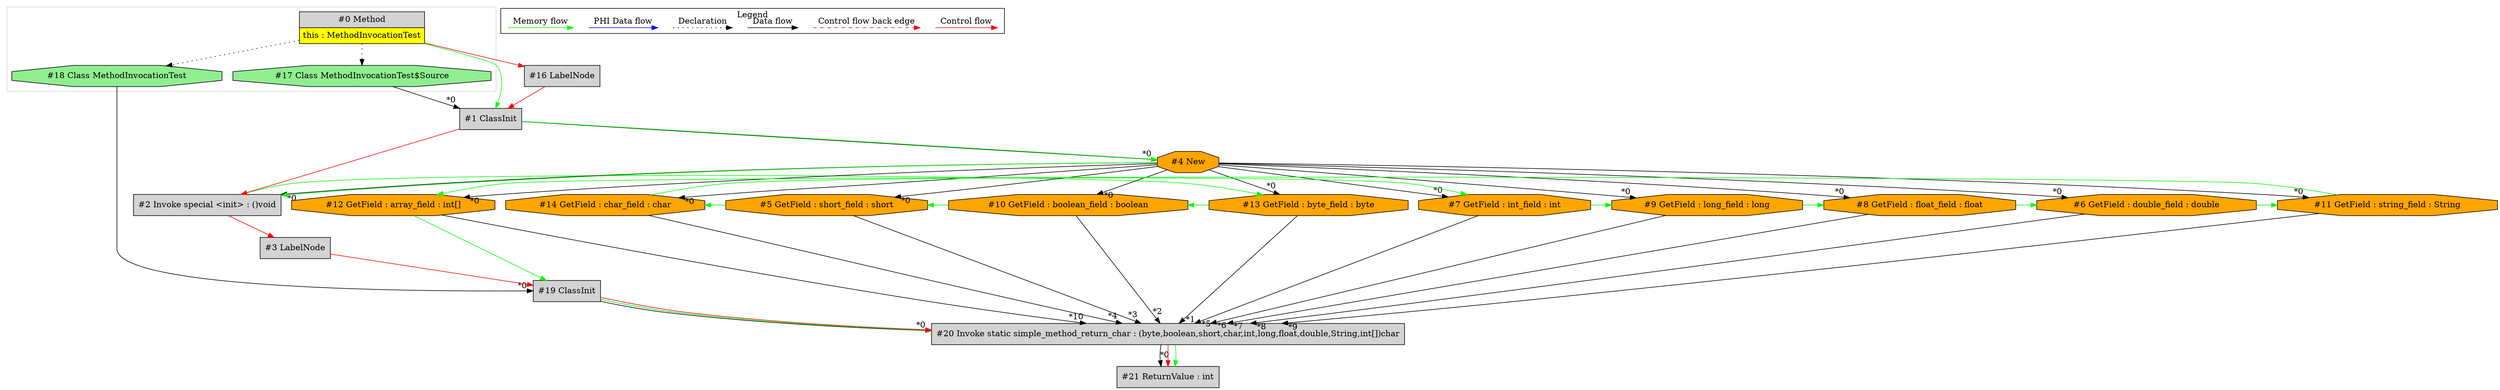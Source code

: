 digraph {
 node0[margin="0", label=<<table border="0" cellborder="1" cellspacing="0" cellpadding="5"><tr><td colspan="1">#0 Method</td></tr><tr><td port="prj15" bgcolor="yellow">this : MethodInvocationTest</td></tr></table>>,shape=none, fillcolor=lightgrey, style=filled];
 node18[label="#18 Class MethodInvocationTest",shape=octagon, fillcolor=lightgreen, style=filled];
 node0 -> node18[style=dotted];
 node19[label="#19 ClassInit",shape=box, fillcolor=lightgrey, style=filled];
 node18 -> node19[headlabel="*0", labeldistance=2];
 node12 -> node19[labeldistance=2, color=green, constraint=false];
 node3 -> node19[labeldistance=2, color=red, fontcolor=red];
 node3[label="#3 LabelNode",shape=box, fillcolor=lightgrey, style=filled];
 node2 -> node3[labeldistance=2, color=red, fontcolor=red];
 node2[label="#2 Invoke special <init> : ()void",shape=box, fillcolor=lightgrey, style=filled];
 node4 -> node2[headlabel="*0", labeldistance=2];
 node1 -> node2[labeldistance=2, color=red, fontcolor=red];
 node4 -> node2[labeldistance=2, color=green, constraint=false];
 node4[label="#4 New",shape=octagon, fillcolor=orange, style=filled];
 node1 -> node4[headlabel="*0", labeldistance=2];
 node1 -> node4[labeldistance=2, color=green, constraint=false];
 node1[label="#1 ClassInit",shape=box, fillcolor=lightgrey, style=filled];
 node17 -> node1[headlabel="*0", labeldistance=2];
 node16 -> node1[labeldistance=2, color=red, fontcolor=red];
 node0 -> node1[labeldistance=2, color=green, constraint=false];
 node16[label="#16 LabelNode",shape=box, fillcolor=lightgrey, style=filled];
 node0 -> node16[labeldistance=2, color=red, fontcolor=red];
 node17[label="#17 Class MethodInvocationTest$Source",shape=octagon, fillcolor=lightgreen, style=filled];
 node0 -> node17[style=dotted];
 node14[label="#14 GetField : char_field : char",shape=octagon, fillcolor=orange, style=filled];
 node4 -> node14[headlabel="*0", labeldistance=2];
 node5 -> node14[labeldistance=2, color=green, constraint=false];
 node5[label="#5 GetField : short_field : short",shape=octagon, fillcolor=orange, style=filled];
 node4 -> node5[headlabel="*0", labeldistance=2];
 node10 -> node5[labeldistance=2, color=green, constraint=false];
 node10[label="#10 GetField : boolean_field : boolean",shape=octagon, fillcolor=orange, style=filled];
 node4 -> node10[headlabel="*0", labeldistance=2];
 node13 -> node10[labeldistance=2, color=green, constraint=false];
 node13[label="#13 GetField : byte_field : byte",shape=octagon, fillcolor=orange, style=filled];
 node4 -> node13[headlabel="*0", labeldistance=2];
 node2 -> node13[labeldistance=2, color=green, constraint=false];
 node20[label="#20 Invoke static simple_method_return_char : (byte,boolean,short,char,int,long,float,double,String,int[])char",shape=box, fillcolor=lightgrey, style=filled];
 node19 -> node20[headlabel="*0", labeldistance=2];
 node13 -> node20[headlabel="*1", labeldistance=2];
 node10 -> node20[headlabel="*2", labeldistance=2];
 node5 -> node20[headlabel="*3", labeldistance=2];
 node14 -> node20[headlabel="*4", labeldistance=2];
 node7 -> node20[headlabel="*5", labeldistance=2];
 node9 -> node20[headlabel="*6", labeldistance=2];
 node8 -> node20[headlabel="*7", labeldistance=2];
 node6 -> node20[headlabel="*8", labeldistance=2];
 node11 -> node20[headlabel="*9", labeldistance=2];
 node12 -> node20[headlabel="*10", labeldistance=2];
 node19 -> node20[labeldistance=2, color=green, constraint=false];
 node19 -> node20[labeldistance=2, color=red, fontcolor=red];
 node12[label="#12 GetField : array_field : int[]",shape=octagon, fillcolor=orange, style=filled];
 node4 -> node12[headlabel="*0", labeldistance=2];
 node11 -> node12[labeldistance=2, color=green, constraint=false];
 node11[label="#11 GetField : string_field : String",shape=octagon, fillcolor=orange, style=filled];
 node4 -> node11[headlabel="*0", labeldistance=2];
 node6 -> node11[labeldistance=2, color=green, constraint=false];
 node6[label="#6 GetField : double_field : double",shape=octagon, fillcolor=orange, style=filled];
 node4 -> node6[headlabel="*0", labeldistance=2];
 node8 -> node6[labeldistance=2, color=green, constraint=false];
 node8[label="#8 GetField : float_field : float",shape=octagon, fillcolor=orange, style=filled];
 node4 -> node8[headlabel="*0", labeldistance=2];
 node9 -> node8[labeldistance=2, color=green, constraint=false];
 node9[label="#9 GetField : long_field : long",shape=octagon, fillcolor=orange, style=filled];
 node4 -> node9[headlabel="*0", labeldistance=2];
 node7 -> node9[labeldistance=2, color=green, constraint=false];
 node7[label="#7 GetField : int_field : int",shape=octagon, fillcolor=orange, style=filled];
 node4 -> node7[headlabel="*0", labeldistance=2];
 node14 -> node7[labeldistance=2, color=green, constraint=false];
 node21[label="#21 ReturnValue : int",shape=box, fillcolor=lightgrey, style=filled];
 node20 -> node21[headlabel="*0", labeldistance=2];
 node20 -> node21[labeldistance=2, color=red, fontcolor=red];
 node20 -> node21[labeldistance=2, color=green, constraint=false];
 subgraph cluster_0 {
  color=lightgray;
  node0;
  node17;
  node18;
 }
 subgraph cluster_000 {
  label = "Legend";
  node [shape=point]
  {
   rank=same;
   c0 [style = invis];
   c1 [style = invis];
   c2 [style = invis];
   c3 [style = invis];
   d0 [style = invis];
   d1 [style = invis];
   d2 [style = invis];
   d3 [style = invis];
   d4 [style = invis];
   d5 [style = invis];
   d6 [style = invis];
   d7 [style = invis];
  }
  c0 -> c1 [label="Control flow", style=solid, color=red]
  c2 -> c3 [label="Control flow back edge", style=dashed, color=red]
  d0 -> d1 [label="Data flow"]
  d2 -> d3 [label="Declaration", style=dotted]
  d4 -> d5 [label="PHI Data flow", color=blue]
  d6 -> d7 [label="Memory flow", color=green]
 }

}
